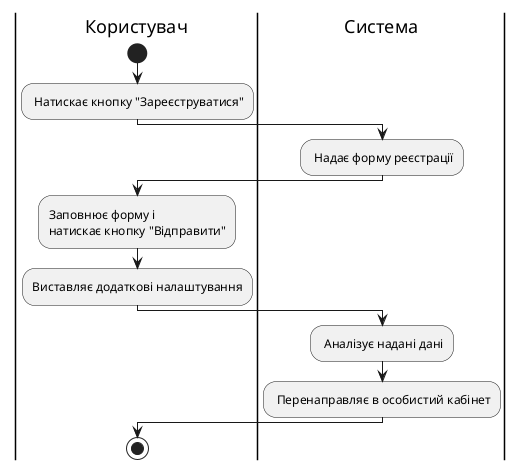 @startuml

|Користувач|
        start
        : Натискає кнопку "Зареєструватися";
    |Система|
        : Надає форму реєстрації;
    |Користувач|
        :Заповнює форму і\nнатискає кнопку "Відправити";
        :Виставляє додаткові налаштування;
    |Система|
        : Аналізує надані дані;
        : Перенаправляє в особистий кабінет;
    |Користувач|
        stop;
@enduml
